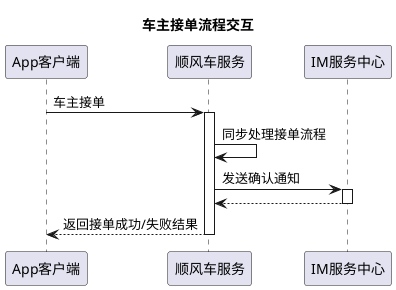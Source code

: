 @startuml
title: 车主接单流程交互

App客户端 -> 顺风车服务: 车主接单
activate 顺风车服务

顺风车服务 -> 顺风车服务: 同步处理接单流程
顺风车服务 -> IM服务中心: 发送确认通知
activate IM服务中心

IM服务中心 --> 顺风车服务:
deactivate IM服务中心

App客户端 <-- 顺风车服务: 返回接单成功/失败结果
deactivate 顺风车服务
@enduml